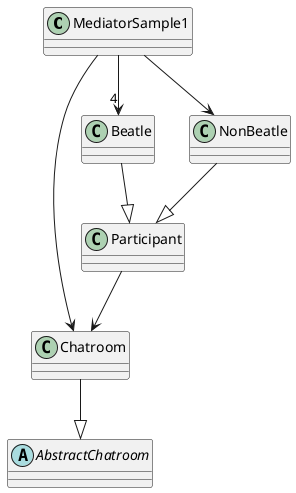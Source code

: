 @startuml
MediatorSample1 --> Chatroom
MediatorSample1 -->"4" Beatle
MediatorSample1 --> NonBeatle
Chatroom --|> AbstractChatroom
Participant --> Chatroom
Beatle --|> Participant
NonBeatle --|> Participant


class MediatorSample1
abstract class AbstractChatroom
class Chatroom
class Participant
class Beatle
class NonBeatle

@enduml